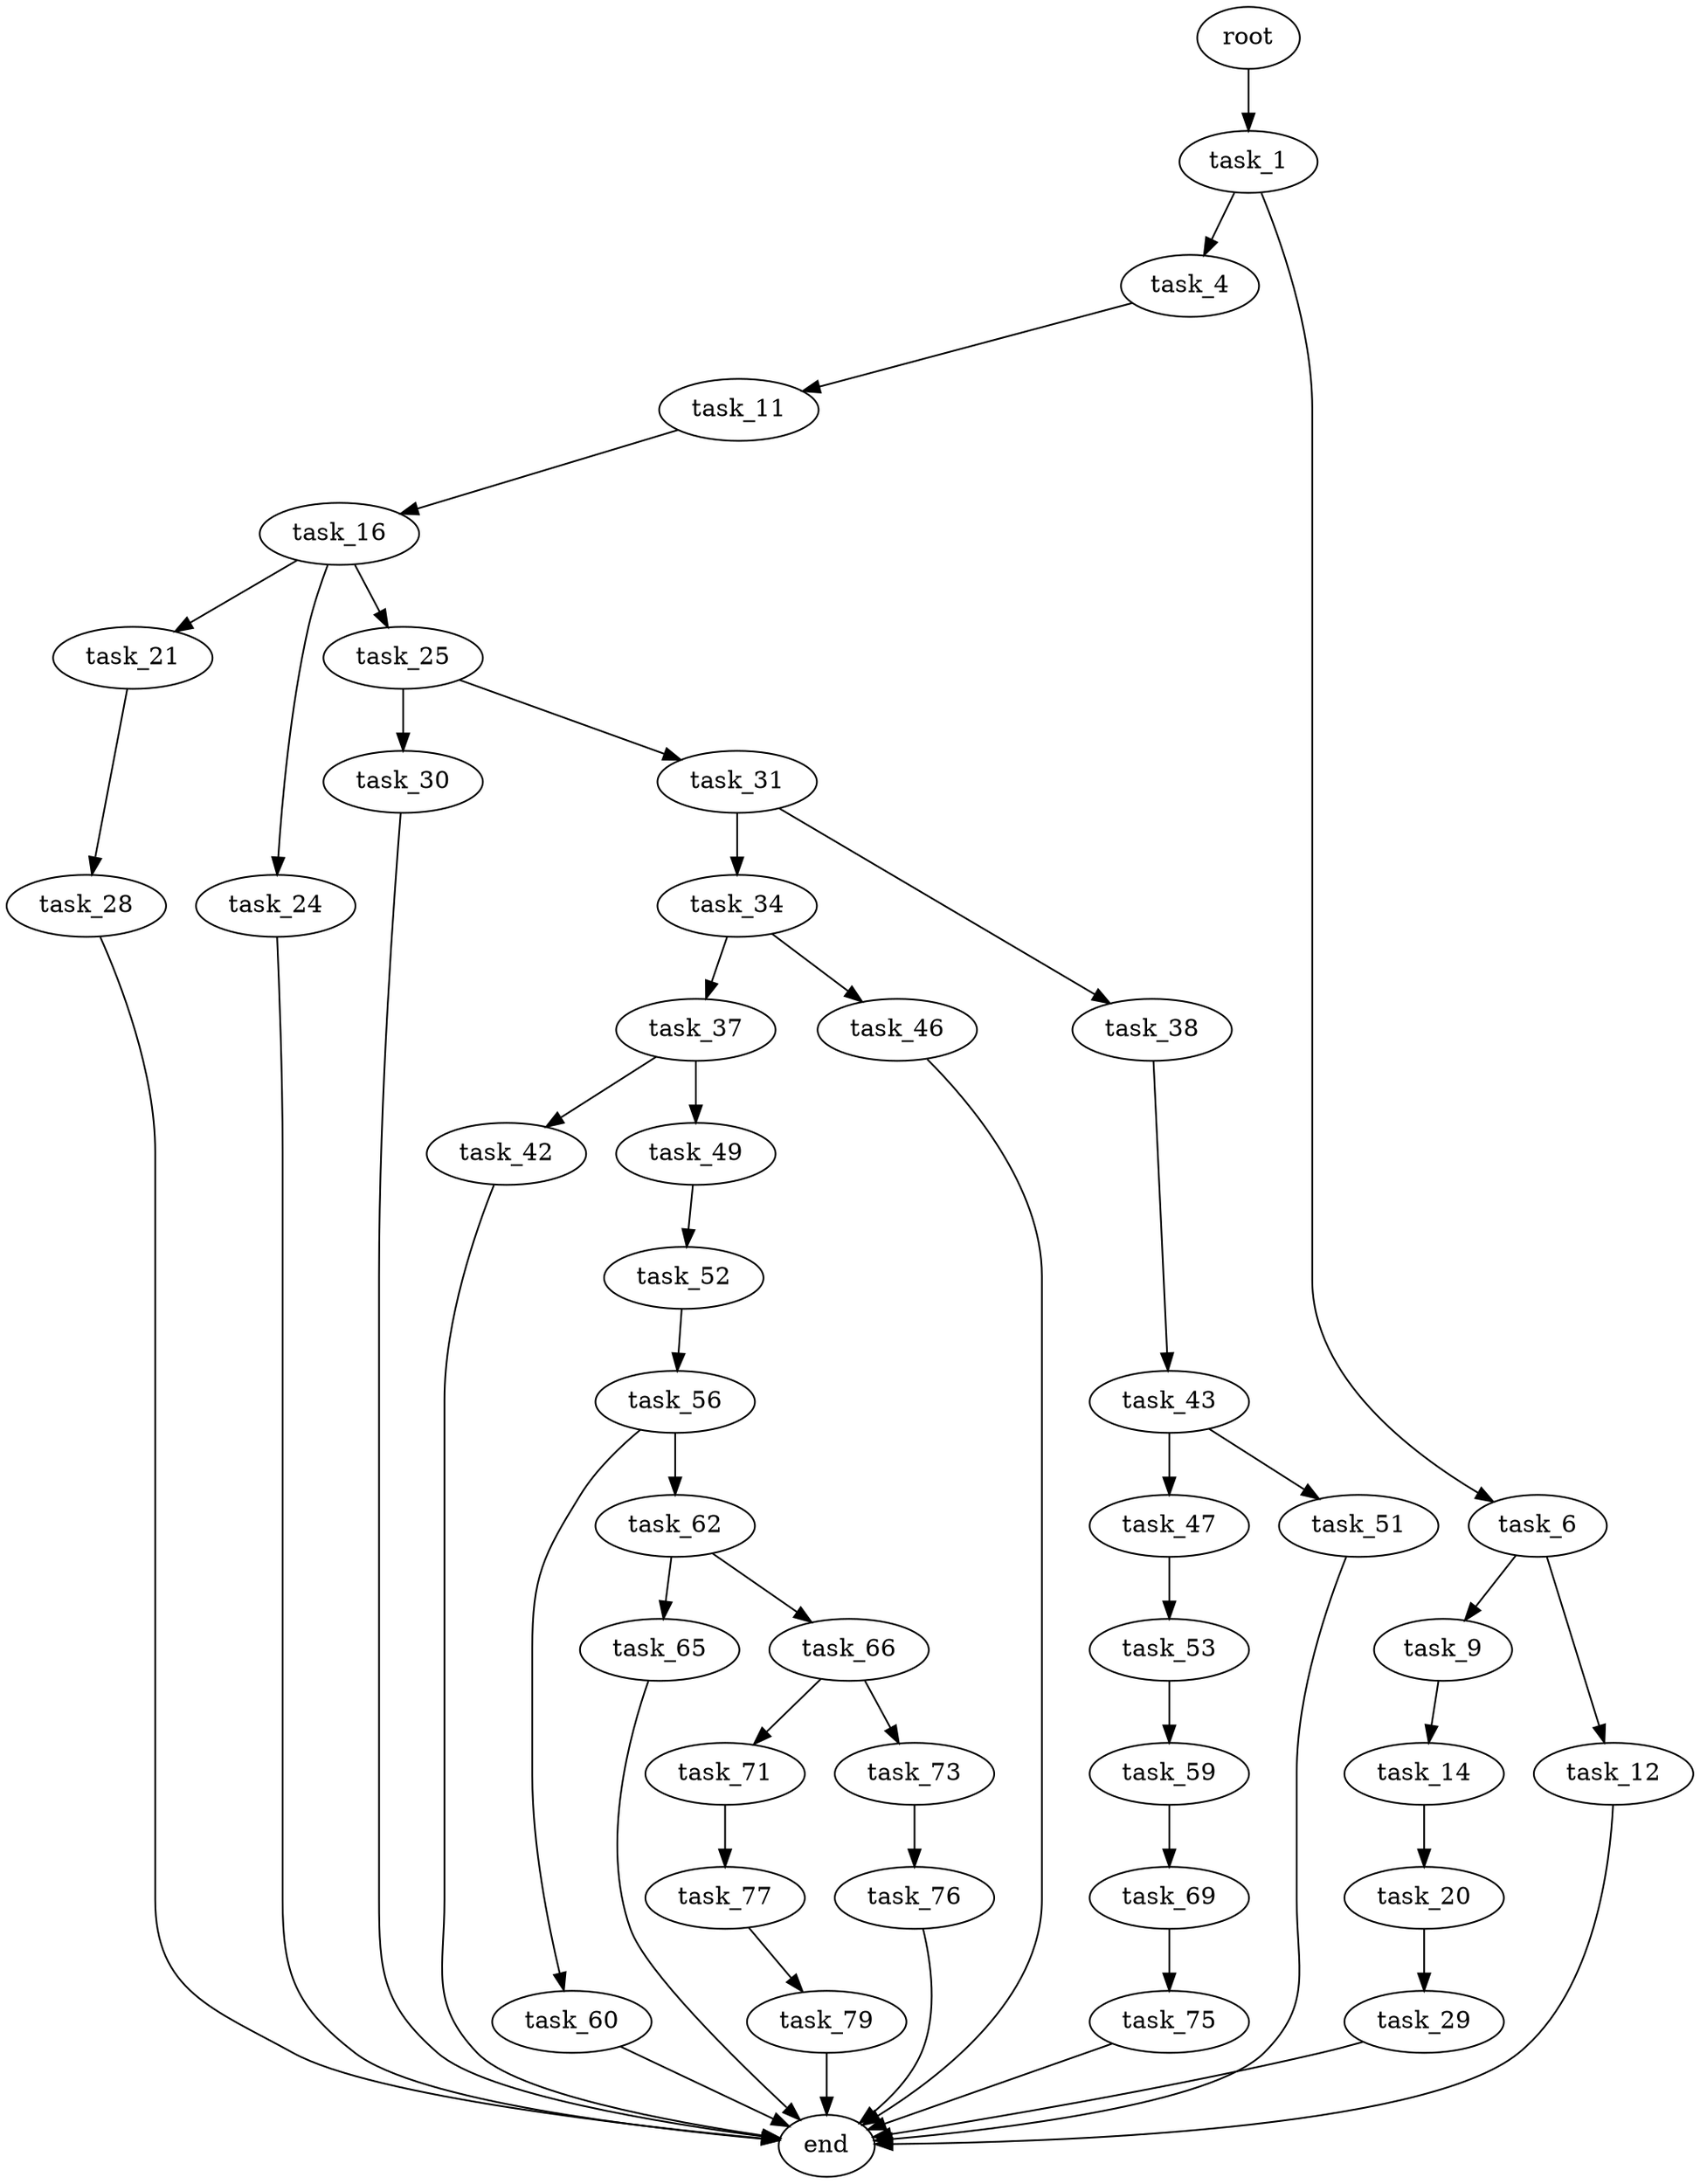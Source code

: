 digraph G {
  root [size="0.000000"];
  task_1 [size="9455952061.000000"];
  task_4 [size="8604595699.000000"];
  task_6 [size="6258528354.000000"];
  task_11 [size="6895836025.000000"];
  task_9 [size="368293445632.000000"];
  task_12 [size="231928233984.000000"];
  task_14 [size="31441128847.000000"];
  task_16 [size="23375760202.000000"];
  end [size="0.000000"];
  task_20 [size="28172319412.000000"];
  task_21 [size="19326722679.000000"];
  task_24 [size="20217450446.000000"];
  task_25 [size="8589934592.000000"];
  task_29 [size="548432052.000000"];
  task_28 [size="11433734899.000000"];
  task_30 [size="7965833185.000000"];
  task_31 [size="28991029248.000000"];
  task_34 [size="844742326135.000000"];
  task_38 [size="549755813888.000000"];
  task_37 [size="3580391714.000000"];
  task_46 [size="20528506153.000000"];
  task_42 [size="24348703092.000000"];
  task_49 [size="68719476736.000000"];
  task_43 [size="68719476736.000000"];
  task_47 [size="526336095116.000000"];
  task_51 [size="1472259903.000000"];
  task_53 [size="68719476736.000000"];
  task_52 [size="606786382124.000000"];
  task_56 [size="564068421888.000000"];
  task_59 [size="10909050674.000000"];
  task_60 [size="346199478900.000000"];
  task_62 [size="22882423550.000000"];
  task_69 [size="368293445632.000000"];
  task_65 [size="4530867260.000000"];
  task_66 [size="68719476736.000000"];
  task_71 [size="13022069792.000000"];
  task_73 [size="18250031219.000000"];
  task_75 [size="628302538692.000000"];
  task_77 [size="102978584821.000000"];
  task_76 [size="23949512612.000000"];
  task_79 [size="368293445632.000000"];

  root -> task_1 [size="1.000000"];
  task_1 -> task_4 [size="301989888.000000"];
  task_1 -> task_6 [size="301989888.000000"];
  task_4 -> task_11 [size="679477248.000000"];
  task_6 -> task_9 [size="134217728.000000"];
  task_6 -> task_12 [size="134217728.000000"];
  task_11 -> task_16 [size="134217728.000000"];
  task_9 -> task_14 [size="411041792.000000"];
  task_12 -> end [size="1.000000"];
  task_14 -> task_20 [size="838860800.000000"];
  task_16 -> task_21 [size="536870912.000000"];
  task_16 -> task_24 [size="536870912.000000"];
  task_16 -> task_25 [size="536870912.000000"];
  task_20 -> task_29 [size="33554432.000000"];
  task_21 -> task_28 [size="411041792.000000"];
  task_24 -> end [size="1.000000"];
  task_25 -> task_30 [size="33554432.000000"];
  task_25 -> task_31 [size="33554432.000000"];
  task_29 -> end [size="1.000000"];
  task_28 -> end [size="1.000000"];
  task_30 -> end [size="1.000000"];
  task_31 -> task_34 [size="75497472.000000"];
  task_31 -> task_38 [size="75497472.000000"];
  task_34 -> task_37 [size="838860800.000000"];
  task_34 -> task_46 [size="838860800.000000"];
  task_38 -> task_43 [size="536870912.000000"];
  task_37 -> task_42 [size="134217728.000000"];
  task_37 -> task_49 [size="134217728.000000"];
  task_46 -> end [size="1.000000"];
  task_42 -> end [size="1.000000"];
  task_49 -> task_52 [size="134217728.000000"];
  task_43 -> task_47 [size="134217728.000000"];
  task_43 -> task_51 [size="134217728.000000"];
  task_47 -> task_53 [size="536870912.000000"];
  task_51 -> end [size="1.000000"];
  task_53 -> task_59 [size="134217728.000000"];
  task_52 -> task_56 [size="536870912.000000"];
  task_56 -> task_60 [size="679477248.000000"];
  task_56 -> task_62 [size="679477248.000000"];
  task_59 -> task_69 [size="536870912.000000"];
  task_60 -> end [size="1.000000"];
  task_62 -> task_65 [size="33554432.000000"];
  task_62 -> task_66 [size="33554432.000000"];
  task_69 -> task_75 [size="411041792.000000"];
  task_65 -> end [size="1.000000"];
  task_66 -> task_71 [size="134217728.000000"];
  task_66 -> task_73 [size="134217728.000000"];
  task_71 -> task_77 [size="536870912.000000"];
  task_73 -> task_76 [size="411041792.000000"];
  task_75 -> end [size="1.000000"];
  task_77 -> task_79 [size="301989888.000000"];
  task_76 -> end [size="1.000000"];
  task_79 -> end [size="1.000000"];
}
